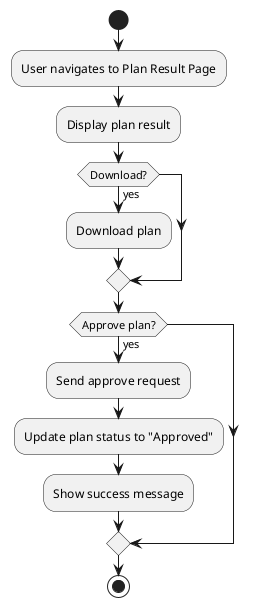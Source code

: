 @startuml
start

:User navigates to Plan Result Page;
:Display plan result;

if (Download?) then (yes)
  :Download plan;
endif

if (Approve plan?) then (yes)
  :Send approve request;
  :Update plan status to "Approved";
  :Show success message;
endif

stop
@enduml
